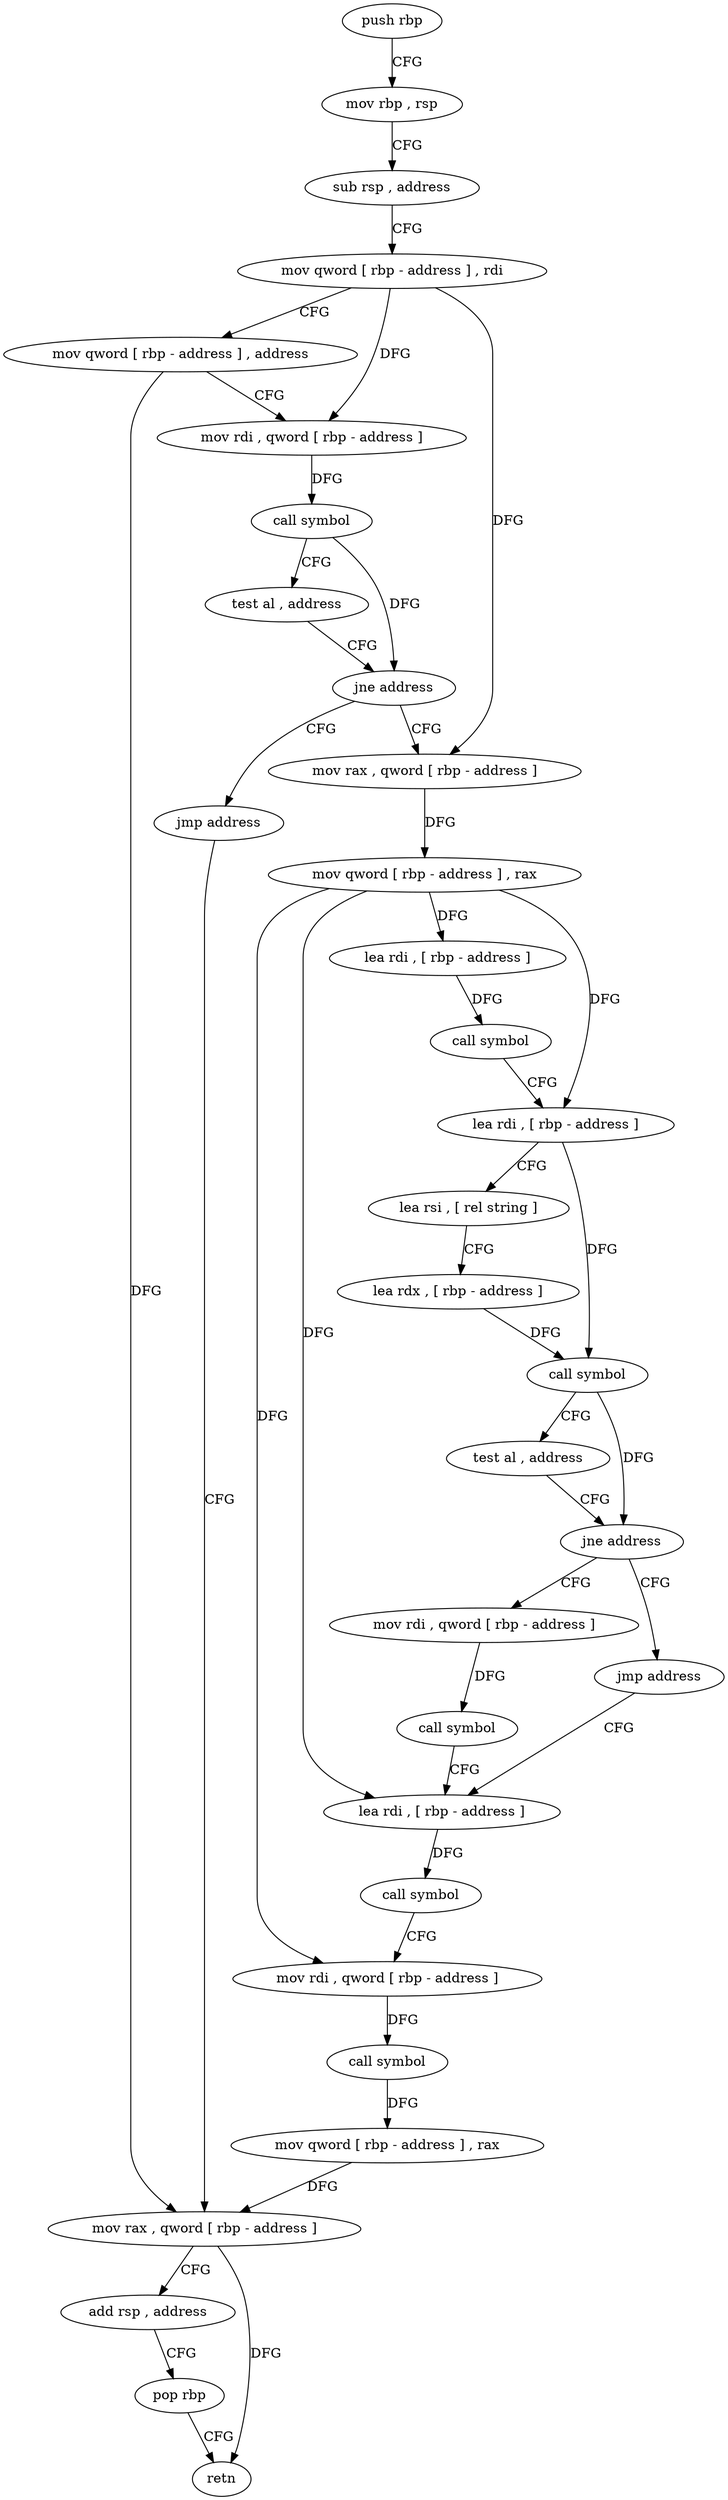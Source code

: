 digraph "func" {
"181008" [label = "push rbp" ]
"181009" [label = "mov rbp , rsp" ]
"181012" [label = "sub rsp , address" ]
"181016" [label = "mov qword [ rbp - address ] , rdi" ]
"181020" [label = "mov qword [ rbp - address ] , address" ]
"181028" [label = "mov rdi , qword [ rbp - address ]" ]
"181032" [label = "call symbol" ]
"181037" [label = "test al , address" ]
"181039" [label = "jne address" ]
"181050" [label = "mov rax , qword [ rbp - address ]" ]
"181045" [label = "jmp address" ]
"181054" [label = "mov qword [ rbp - address ] , rax" ]
"181058" [label = "lea rdi , [ rbp - address ]" ]
"181062" [label = "call symbol" ]
"181067" [label = "lea rdi , [ rbp - address ]" ]
"181071" [label = "lea rsi , [ rel string ]" ]
"181078" [label = "lea rdx , [ rbp - address ]" ]
"181082" [label = "call symbol" ]
"181087" [label = "test al , address" ]
"181089" [label = "jne address" ]
"181100" [label = "mov rdi , qword [ rbp - address ]" ]
"181095" [label = "jmp address" ]
"181131" [label = "mov rax , qword [ rbp - address ]" ]
"181104" [label = "call symbol" ]
"181109" [label = "lea rdi , [ rbp - address ]" ]
"181135" [label = "add rsp , address" ]
"181139" [label = "pop rbp" ]
"181140" [label = "retn" ]
"181113" [label = "call symbol" ]
"181118" [label = "mov rdi , qword [ rbp - address ]" ]
"181122" [label = "call symbol" ]
"181127" [label = "mov qword [ rbp - address ] , rax" ]
"181008" -> "181009" [ label = "CFG" ]
"181009" -> "181012" [ label = "CFG" ]
"181012" -> "181016" [ label = "CFG" ]
"181016" -> "181020" [ label = "CFG" ]
"181016" -> "181028" [ label = "DFG" ]
"181016" -> "181050" [ label = "DFG" ]
"181020" -> "181028" [ label = "CFG" ]
"181020" -> "181131" [ label = "DFG" ]
"181028" -> "181032" [ label = "DFG" ]
"181032" -> "181037" [ label = "CFG" ]
"181032" -> "181039" [ label = "DFG" ]
"181037" -> "181039" [ label = "CFG" ]
"181039" -> "181050" [ label = "CFG" ]
"181039" -> "181045" [ label = "CFG" ]
"181050" -> "181054" [ label = "DFG" ]
"181045" -> "181131" [ label = "CFG" ]
"181054" -> "181058" [ label = "DFG" ]
"181054" -> "181118" [ label = "DFG" ]
"181054" -> "181067" [ label = "DFG" ]
"181054" -> "181109" [ label = "DFG" ]
"181058" -> "181062" [ label = "DFG" ]
"181062" -> "181067" [ label = "CFG" ]
"181067" -> "181071" [ label = "CFG" ]
"181067" -> "181082" [ label = "DFG" ]
"181071" -> "181078" [ label = "CFG" ]
"181078" -> "181082" [ label = "DFG" ]
"181082" -> "181087" [ label = "CFG" ]
"181082" -> "181089" [ label = "DFG" ]
"181087" -> "181089" [ label = "CFG" ]
"181089" -> "181100" [ label = "CFG" ]
"181089" -> "181095" [ label = "CFG" ]
"181100" -> "181104" [ label = "DFG" ]
"181095" -> "181109" [ label = "CFG" ]
"181131" -> "181135" [ label = "CFG" ]
"181131" -> "181140" [ label = "DFG" ]
"181104" -> "181109" [ label = "CFG" ]
"181109" -> "181113" [ label = "DFG" ]
"181135" -> "181139" [ label = "CFG" ]
"181139" -> "181140" [ label = "CFG" ]
"181113" -> "181118" [ label = "CFG" ]
"181118" -> "181122" [ label = "DFG" ]
"181122" -> "181127" [ label = "DFG" ]
"181127" -> "181131" [ label = "DFG" ]
}
